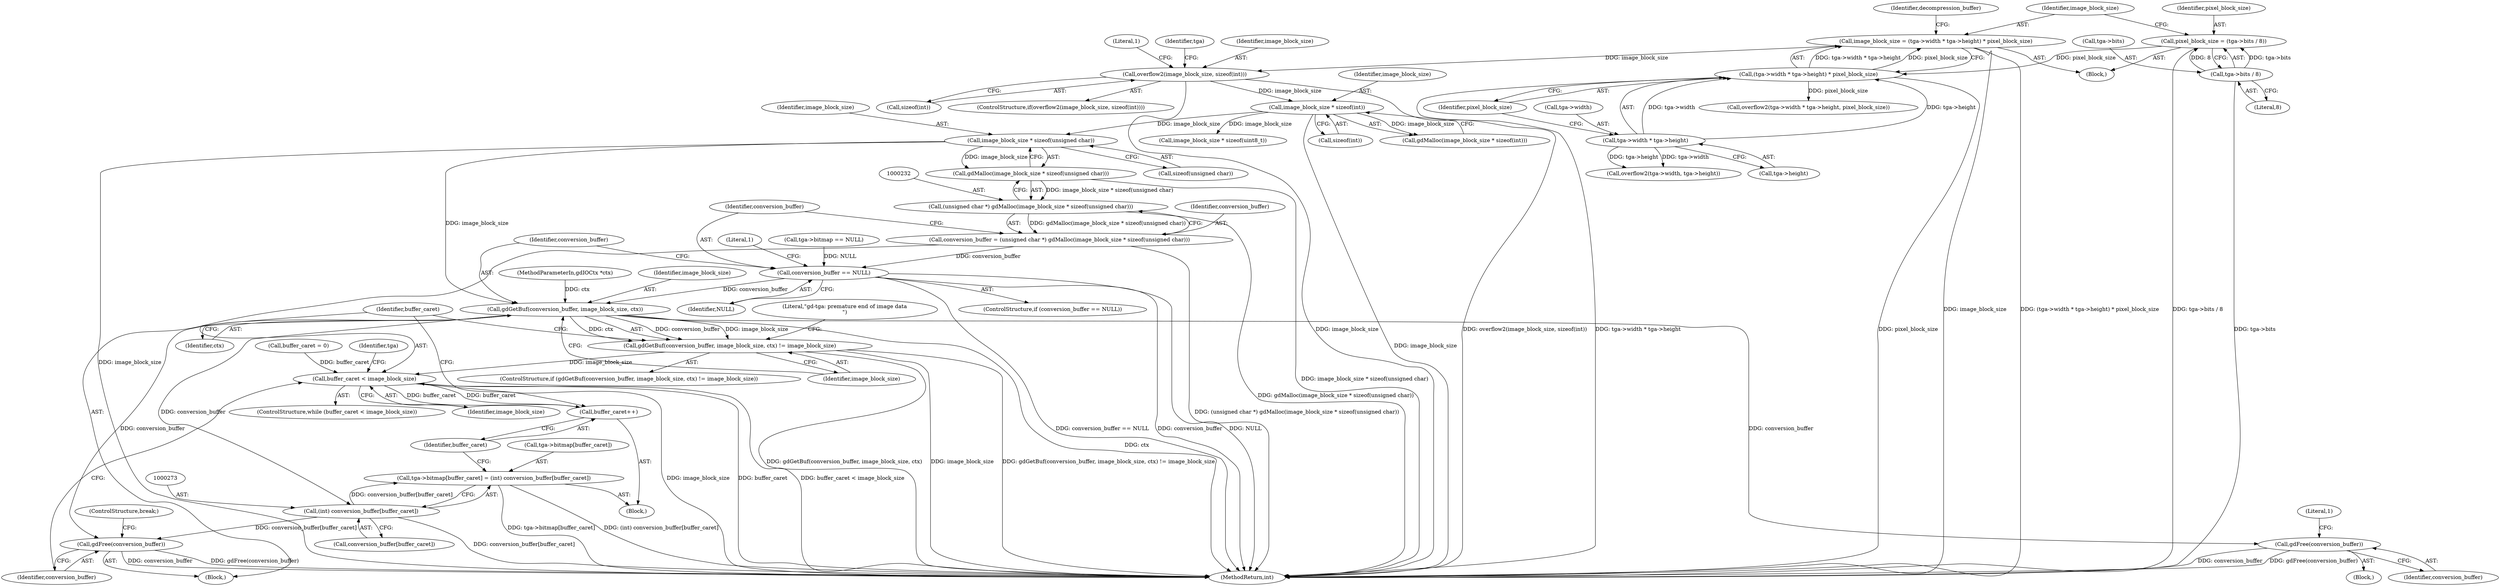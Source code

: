 digraph "0_libgd_3c2b605d72e8b080dace1d98a6e50b46c1d12186@API" {
"1000234" [label="(Call,image_block_size * sizeof(unsigned char))"];
"1000210" [label="(Call,image_block_size * sizeof(int))"];
"1000180" [label="(Call,overflow2(image_block_size, sizeof(int)))"];
"1000117" [label="(Call,image_block_size = (tga->width * tga->height) * pixel_block_size)"];
"1000119" [label="(Call,(tga->width * tga->height) * pixel_block_size)"];
"1000120" [label="(Call,tga->width * tga->height)"];
"1000109" [label="(Call,pixel_block_size = (tga->bits / 8))"];
"1000111" [label="(Call,tga->bits / 8)"];
"1000233" [label="(Call,gdMalloc(image_block_size * sizeof(unsigned char)))"];
"1000231" [label="(Call,(unsigned char *) gdMalloc(image_block_size * sizeof(unsigned char)))"];
"1000229" [label="(Call,conversion_buffer = (unsigned char *) gdMalloc(image_block_size * sizeof(unsigned char)))"];
"1000239" [label="(Call,conversion_buffer == NULL)"];
"1000248" [label="(Call,gdGetBuf(conversion_buffer, image_block_size, ctx))"];
"1000247" [label="(Call,gdGetBuf(conversion_buffer, image_block_size, ctx) != image_block_size)"];
"1000262" [label="(Call,buffer_caret < image_block_size)"];
"1000277" [label="(Call,buffer_caret++)"];
"1000256" [label="(Call,gdFree(conversion_buffer))"];
"1000272" [label="(Call,(int) conversion_buffer[buffer_caret])"];
"1000266" [label="(Call,tga->bitmap[buffer_caret] = (int) conversion_buffer[buffer_caret])"];
"1000279" [label="(Call,gdFree(conversion_buffer))"];
"1000247" [label="(Call,gdGetBuf(conversion_buffer, image_block_size, ctx) != image_block_size)"];
"1000212" [label="(Call,sizeof(int))"];
"1000118" [label="(Identifier,image_block_size)"];
"1000246" [label="(ControlStructure,if (gdGetBuf(conversion_buffer, image_block_size, ctx) != image_block_size))"];
"1000209" [label="(Call,gdMalloc(image_block_size * sizeof(int)))"];
"1000230" [label="(Identifier,conversion_buffer)"];
"1000263" [label="(Identifier,buffer_caret)"];
"1000281" [label="(ControlStructure,break;)"];
"1000119" [label="(Call,(tga->width * tga->height) * pixel_block_size)"];
"1000236" [label="(Call,sizeof(unsigned char))"];
"1000272" [label="(Call,(int) conversion_buffer[buffer_caret])"];
"1000127" [label="(Identifier,pixel_block_size)"];
"1000115" [label="(Literal,8)"];
"1000229" [label="(Call,conversion_buffer = (unsigned char *) gdMalloc(image_block_size * sizeof(unsigned char)))"];
"1000120" [label="(Call,tga->width * tga->height)"];
"1000249" [label="(Identifier,conversion_buffer)"];
"1000234" [label="(Call,image_block_size * sizeof(unsigned char))"];
"1000117" [label="(Call,image_block_size = (tga->width * tga->height) * pixel_block_size)"];
"1000262" [label="(Call,buffer_caret < image_block_size)"];
"1000256" [label="(Call,gdFree(conversion_buffer))"];
"1000277" [label="(Call,buffer_caret++)"];
"1000280" [label="(Identifier,conversion_buffer)"];
"1000265" [label="(Block,)"];
"1000267" [label="(Call,tga->bitmap[buffer_caret])"];
"1000266" [label="(Call,tga->bitmap[buffer_caret] = (int) conversion_buffer[buffer_caret])"];
"1000211" [label="(Identifier,image_block_size)"];
"1000187" [label="(Literal,1)"];
"1000288" [label="(Call,image_block_size * sizeof(uint8_t))"];
"1000182" [label="(Call,sizeof(int))"];
"1000137" [label="(Call,buffer_caret = 0)"];
"1000279" [label="(Call,gdFree(conversion_buffer))"];
"1000274" [label="(Call,conversion_buffer[buffer_caret])"];
"1000261" [label="(ControlStructure,while (buffer_caret < image_block_size))"];
"1000248" [label="(Call,gdGetBuf(conversion_buffer, image_block_size, ctx))"];
"1000253" [label="(Block,)"];
"1000130" [label="(Identifier,decompression_buffer)"];
"1000233" [label="(Call,gdMalloc(image_block_size * sizeof(unsigned char)))"];
"1000166" [label="(Call,overflow2(tga->width * tga->height, pixel_block_size))"];
"1000110" [label="(Identifier,pixel_block_size)"];
"1000235" [label="(Identifier,image_block_size)"];
"1000192" [label="(Identifier,tga)"];
"1000240" [label="(Identifier,conversion_buffer)"];
"1000238" [label="(ControlStructure,if (conversion_buffer == NULL))"];
"1000179" [label="(ControlStructure,if(overflow2(image_block_size, sizeof(int))))"];
"1000181" [label="(Identifier,image_block_size)"];
"1000124" [label="(Call,tga->height)"];
"1000245" [label="(Literal,1)"];
"1000215" [label="(Call,tga->bitmap == NULL)"];
"1000154" [label="(Call,overflow2(tga->width, tga->height))"];
"1000260" [label="(Literal,1)"];
"1000269" [label="(Identifier,tga)"];
"1000264" [label="(Identifier,image_block_size)"];
"1000107" [label="(Block,)"];
"1000105" [label="(MethodParameterIn,gdIOCtx *ctx)"];
"1000278" [label="(Identifier,buffer_caret)"];
"1000180" [label="(Call,overflow2(image_block_size, sizeof(int)))"];
"1000227" [label="(Block,)"];
"1000241" [label="(Identifier,NULL)"];
"1000111" [label="(Call,tga->bits / 8)"];
"1000257" [label="(Identifier,conversion_buffer)"];
"1000255" [label="(Literal,\"gd-tga: premature end of image data\n\")"];
"1000519" [label="(MethodReturn,int)"];
"1000109" [label="(Call,pixel_block_size = (tga->bits / 8))"];
"1000231" [label="(Call,(unsigned char *) gdMalloc(image_block_size * sizeof(unsigned char)))"];
"1000239" [label="(Call,conversion_buffer == NULL)"];
"1000121" [label="(Call,tga->width)"];
"1000250" [label="(Identifier,image_block_size)"];
"1000210" [label="(Call,image_block_size * sizeof(int))"];
"1000112" [label="(Call,tga->bits)"];
"1000251" [label="(Identifier,ctx)"];
"1000252" [label="(Identifier,image_block_size)"];
"1000234" -> "1000233"  [label="AST: "];
"1000234" -> "1000236"  [label="CFG: "];
"1000235" -> "1000234"  [label="AST: "];
"1000236" -> "1000234"  [label="AST: "];
"1000233" -> "1000234"  [label="CFG: "];
"1000234" -> "1000519"  [label="DDG: image_block_size"];
"1000234" -> "1000233"  [label="DDG: image_block_size"];
"1000210" -> "1000234"  [label="DDG: image_block_size"];
"1000234" -> "1000248"  [label="DDG: image_block_size"];
"1000210" -> "1000209"  [label="AST: "];
"1000210" -> "1000212"  [label="CFG: "];
"1000211" -> "1000210"  [label="AST: "];
"1000212" -> "1000210"  [label="AST: "];
"1000209" -> "1000210"  [label="CFG: "];
"1000210" -> "1000519"  [label="DDG: image_block_size"];
"1000210" -> "1000209"  [label="DDG: image_block_size"];
"1000180" -> "1000210"  [label="DDG: image_block_size"];
"1000210" -> "1000288"  [label="DDG: image_block_size"];
"1000180" -> "1000179"  [label="AST: "];
"1000180" -> "1000182"  [label="CFG: "];
"1000181" -> "1000180"  [label="AST: "];
"1000182" -> "1000180"  [label="AST: "];
"1000187" -> "1000180"  [label="CFG: "];
"1000192" -> "1000180"  [label="CFG: "];
"1000180" -> "1000519"  [label="DDG: image_block_size"];
"1000180" -> "1000519"  [label="DDG: overflow2(image_block_size, sizeof(int))"];
"1000117" -> "1000180"  [label="DDG: image_block_size"];
"1000117" -> "1000107"  [label="AST: "];
"1000117" -> "1000119"  [label="CFG: "];
"1000118" -> "1000117"  [label="AST: "];
"1000119" -> "1000117"  [label="AST: "];
"1000130" -> "1000117"  [label="CFG: "];
"1000117" -> "1000519"  [label="DDG: image_block_size"];
"1000117" -> "1000519"  [label="DDG: (tga->width * tga->height) * pixel_block_size"];
"1000119" -> "1000117"  [label="DDG: tga->width * tga->height"];
"1000119" -> "1000117"  [label="DDG: pixel_block_size"];
"1000119" -> "1000127"  [label="CFG: "];
"1000120" -> "1000119"  [label="AST: "];
"1000127" -> "1000119"  [label="AST: "];
"1000119" -> "1000519"  [label="DDG: pixel_block_size"];
"1000119" -> "1000519"  [label="DDG: tga->width * tga->height"];
"1000120" -> "1000119"  [label="DDG: tga->width"];
"1000120" -> "1000119"  [label="DDG: tga->height"];
"1000109" -> "1000119"  [label="DDG: pixel_block_size"];
"1000119" -> "1000166"  [label="DDG: pixel_block_size"];
"1000120" -> "1000124"  [label="CFG: "];
"1000121" -> "1000120"  [label="AST: "];
"1000124" -> "1000120"  [label="AST: "];
"1000127" -> "1000120"  [label="CFG: "];
"1000120" -> "1000154"  [label="DDG: tga->width"];
"1000120" -> "1000154"  [label="DDG: tga->height"];
"1000109" -> "1000107"  [label="AST: "];
"1000109" -> "1000111"  [label="CFG: "];
"1000110" -> "1000109"  [label="AST: "];
"1000111" -> "1000109"  [label="AST: "];
"1000118" -> "1000109"  [label="CFG: "];
"1000109" -> "1000519"  [label="DDG: tga->bits / 8"];
"1000111" -> "1000109"  [label="DDG: tga->bits"];
"1000111" -> "1000109"  [label="DDG: 8"];
"1000111" -> "1000115"  [label="CFG: "];
"1000112" -> "1000111"  [label="AST: "];
"1000115" -> "1000111"  [label="AST: "];
"1000111" -> "1000519"  [label="DDG: tga->bits"];
"1000233" -> "1000231"  [label="AST: "];
"1000231" -> "1000233"  [label="CFG: "];
"1000233" -> "1000519"  [label="DDG: image_block_size * sizeof(unsigned char)"];
"1000233" -> "1000231"  [label="DDG: image_block_size * sizeof(unsigned char)"];
"1000231" -> "1000229"  [label="AST: "];
"1000232" -> "1000231"  [label="AST: "];
"1000229" -> "1000231"  [label="CFG: "];
"1000231" -> "1000519"  [label="DDG: gdMalloc(image_block_size * sizeof(unsigned char))"];
"1000231" -> "1000229"  [label="DDG: gdMalloc(image_block_size * sizeof(unsigned char))"];
"1000229" -> "1000227"  [label="AST: "];
"1000230" -> "1000229"  [label="AST: "];
"1000240" -> "1000229"  [label="CFG: "];
"1000229" -> "1000519"  [label="DDG: (unsigned char *) gdMalloc(image_block_size * sizeof(unsigned char))"];
"1000229" -> "1000239"  [label="DDG: conversion_buffer"];
"1000239" -> "1000238"  [label="AST: "];
"1000239" -> "1000241"  [label="CFG: "];
"1000240" -> "1000239"  [label="AST: "];
"1000241" -> "1000239"  [label="AST: "];
"1000245" -> "1000239"  [label="CFG: "];
"1000249" -> "1000239"  [label="CFG: "];
"1000239" -> "1000519"  [label="DDG: conversion_buffer == NULL"];
"1000239" -> "1000519"  [label="DDG: conversion_buffer"];
"1000239" -> "1000519"  [label="DDG: NULL"];
"1000215" -> "1000239"  [label="DDG: NULL"];
"1000239" -> "1000248"  [label="DDG: conversion_buffer"];
"1000248" -> "1000247"  [label="AST: "];
"1000248" -> "1000251"  [label="CFG: "];
"1000249" -> "1000248"  [label="AST: "];
"1000250" -> "1000248"  [label="AST: "];
"1000251" -> "1000248"  [label="AST: "];
"1000252" -> "1000248"  [label="CFG: "];
"1000248" -> "1000519"  [label="DDG: ctx"];
"1000248" -> "1000247"  [label="DDG: conversion_buffer"];
"1000248" -> "1000247"  [label="DDG: image_block_size"];
"1000248" -> "1000247"  [label="DDG: ctx"];
"1000105" -> "1000248"  [label="DDG: ctx"];
"1000248" -> "1000256"  [label="DDG: conversion_buffer"];
"1000248" -> "1000272"  [label="DDG: conversion_buffer"];
"1000248" -> "1000279"  [label="DDG: conversion_buffer"];
"1000247" -> "1000246"  [label="AST: "];
"1000247" -> "1000252"  [label="CFG: "];
"1000252" -> "1000247"  [label="AST: "];
"1000255" -> "1000247"  [label="CFG: "];
"1000263" -> "1000247"  [label="CFG: "];
"1000247" -> "1000519"  [label="DDG: gdGetBuf(conversion_buffer, image_block_size, ctx)"];
"1000247" -> "1000519"  [label="DDG: image_block_size"];
"1000247" -> "1000519"  [label="DDG: gdGetBuf(conversion_buffer, image_block_size, ctx) != image_block_size"];
"1000247" -> "1000262"  [label="DDG: image_block_size"];
"1000262" -> "1000261"  [label="AST: "];
"1000262" -> "1000264"  [label="CFG: "];
"1000263" -> "1000262"  [label="AST: "];
"1000264" -> "1000262"  [label="AST: "];
"1000269" -> "1000262"  [label="CFG: "];
"1000280" -> "1000262"  [label="CFG: "];
"1000262" -> "1000519"  [label="DDG: image_block_size"];
"1000262" -> "1000519"  [label="DDG: buffer_caret"];
"1000262" -> "1000519"  [label="DDG: buffer_caret < image_block_size"];
"1000277" -> "1000262"  [label="DDG: buffer_caret"];
"1000137" -> "1000262"  [label="DDG: buffer_caret"];
"1000262" -> "1000277"  [label="DDG: buffer_caret"];
"1000277" -> "1000265"  [label="AST: "];
"1000277" -> "1000278"  [label="CFG: "];
"1000278" -> "1000277"  [label="AST: "];
"1000263" -> "1000277"  [label="CFG: "];
"1000256" -> "1000253"  [label="AST: "];
"1000256" -> "1000257"  [label="CFG: "];
"1000257" -> "1000256"  [label="AST: "];
"1000260" -> "1000256"  [label="CFG: "];
"1000256" -> "1000519"  [label="DDG: conversion_buffer"];
"1000256" -> "1000519"  [label="DDG: gdFree(conversion_buffer)"];
"1000272" -> "1000266"  [label="AST: "];
"1000272" -> "1000274"  [label="CFG: "];
"1000273" -> "1000272"  [label="AST: "];
"1000274" -> "1000272"  [label="AST: "];
"1000266" -> "1000272"  [label="CFG: "];
"1000272" -> "1000519"  [label="DDG: conversion_buffer[buffer_caret]"];
"1000272" -> "1000266"  [label="DDG: conversion_buffer[buffer_caret]"];
"1000272" -> "1000279"  [label="DDG: conversion_buffer[buffer_caret]"];
"1000266" -> "1000265"  [label="AST: "];
"1000267" -> "1000266"  [label="AST: "];
"1000278" -> "1000266"  [label="CFG: "];
"1000266" -> "1000519"  [label="DDG: tga->bitmap[buffer_caret]"];
"1000266" -> "1000519"  [label="DDG: (int) conversion_buffer[buffer_caret]"];
"1000279" -> "1000227"  [label="AST: "];
"1000279" -> "1000280"  [label="CFG: "];
"1000280" -> "1000279"  [label="AST: "];
"1000281" -> "1000279"  [label="CFG: "];
"1000279" -> "1000519"  [label="DDG: conversion_buffer"];
"1000279" -> "1000519"  [label="DDG: gdFree(conversion_buffer)"];
}

